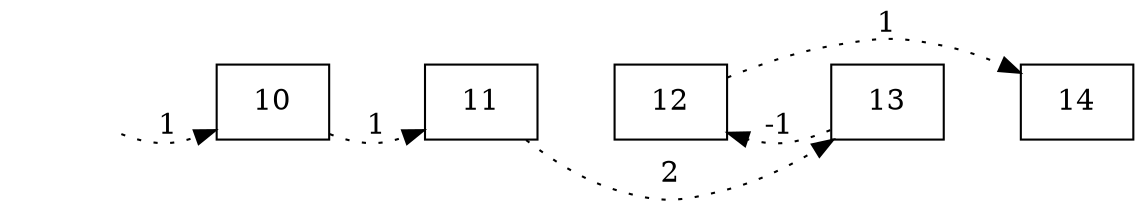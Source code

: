 digraph G {
    rankdir = LR;
    node [shape=rect, label=""];

    C0 [shape="none"];
    C1[label="10"];
    C2[label="11"];
    C3[label="12"];
    C4[label="13"];
    C5[label="14"];
    edge [weight=1000, style="invis"];
    C0 -> C1 -> C2 -> C3 -> C4 -> C5;
    edge [weight=1, style="dotted"];
    C0 -> C1 [label="1"];
    C1 -> C2 [label="1"];
    C2 -> C4 [label="2"];
    C4 -> C3 [label="-1"];
    C3 -> C5 [label="1"];


}
